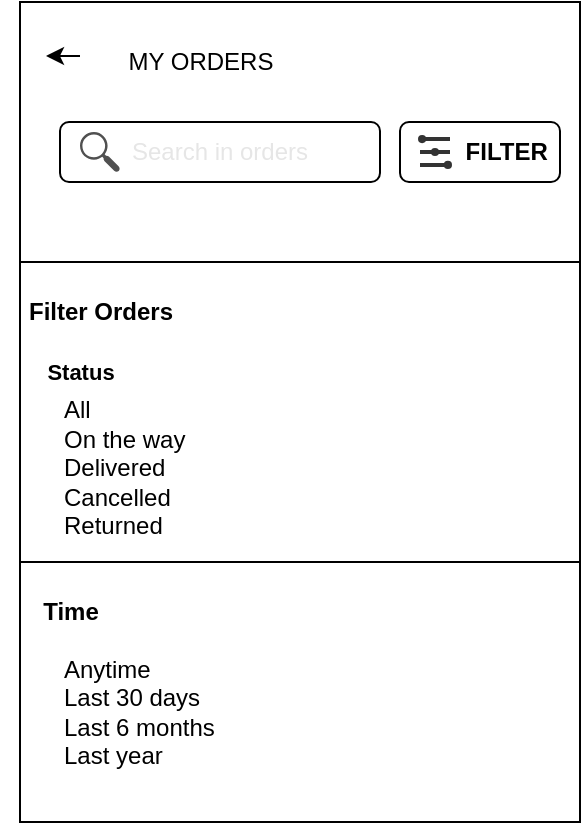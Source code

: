 <mxfile version="28.1.0">
  <diagram name="Page-1" id="N0O9LKKhOwfbg1PPqN3X">
    <mxGraphModel dx="872" dy="534" grid="1" gridSize="10" guides="1" tooltips="1" connect="1" arrows="1" fold="1" page="1" pageScale="1" pageWidth="850" pageHeight="1100" math="0" shadow="0">
      <root>
        <mxCell id="0" />
        <mxCell id="1" parent="0" />
        <mxCell id="b-gsqjJBK6DLzQkzl94g-2" value="" style="rounded=0;whiteSpace=wrap;html=1;direction=south;" vertex="1" parent="1">
          <mxGeometry x="180" y="90" width="280" height="400" as="geometry" />
        </mxCell>
        <mxCell id="b-gsqjJBK6DLzQkzl94g-5" value="" style="endArrow=classic;html=1;rounded=0;" edge="1" parent="1">
          <mxGeometry width="50" height="50" relative="1" as="geometry">
            <mxPoint x="210" y="117" as="sourcePoint" />
            <mxPoint x="193" y="117" as="targetPoint" />
          </mxGeometry>
        </mxCell>
        <mxCell id="b-gsqjJBK6DLzQkzl94g-6" value="MY ORDERS" style="text;html=1;align=center;verticalAlign=middle;resizable=0;points=[];autosize=1;strokeColor=none;fillColor=none;" vertex="1" parent="1">
          <mxGeometry x="220" y="105" width="100" height="30" as="geometry" />
        </mxCell>
        <mxCell id="b-gsqjJBK6DLzQkzl94g-7" value="&lt;div style=&quot;text-align: justify;&quot;&gt;&lt;span style=&quot;background-color: transparent;&quot;&gt;&lt;font style=&quot;color: light-dark(rgb(230, 230, 230), rgb(255, 255, 255));&quot;&gt;Search in orders&lt;/font&gt;&lt;/span&gt;&lt;/div&gt;" style="rounded=1;whiteSpace=wrap;html=1;align=center;" vertex="1" parent="1">
          <mxGeometry x="200" y="150" width="160" height="30" as="geometry" />
        </mxCell>
        <mxCell id="b-gsqjJBK6DLzQkzl94g-9" value="" style="sketch=0;pointerEvents=1;shadow=0;dashed=0;html=1;strokeColor=none;fillColor=#505050;labelPosition=center;verticalLabelPosition=bottom;verticalAlign=top;outlineConnect=0;align=center;shape=mxgraph.office.concepts.search;direction=north;" vertex="1" parent="1">
          <mxGeometry x="210" y="155" width="20" height="20" as="geometry" />
        </mxCell>
        <mxCell id="b-gsqjJBK6DLzQkzl94g-16" value="&lt;b&gt;&lt;span style=&quot;white-space: pre;&quot;&gt;&#x9;&lt;/span&gt;FILTER&lt;/b&gt;" style="rounded=1;whiteSpace=wrap;html=1;" vertex="1" parent="1">
          <mxGeometry x="370" y="150" width="80" height="30" as="geometry" />
        </mxCell>
        <mxCell id="b-gsqjJBK6DLzQkzl94g-17" value="" style="html=1;verticalLabelPosition=bottom;align=center;labelBackgroundColor=#ffffff;verticalAlign=top;strokeWidth=2;strokeColor=#333333;shadow=0;dashed=0;shape=mxgraph.ios7.icons.volume;pointerEvents=1;direction=south;" vertex="1" parent="1">
          <mxGeometry x="380" y="157.5" width="15" height="15" as="geometry" />
        </mxCell>
        <mxCell id="b-gsqjJBK6DLzQkzl94g-18" value="" style="verticalLabelPosition=bottom;verticalAlign=top;html=1;shape=mxgraph.basic.rect;fillColor2=none;strokeWidth=1;size=20;indent=5;" vertex="1" parent="1">
          <mxGeometry x="180" y="220" width="280" height="280" as="geometry" />
        </mxCell>
        <mxCell id="b-gsqjJBK6DLzQkzl94g-19" value="" style="endArrow=none;html=1;rounded=0;" edge="1" parent="1">
          <mxGeometry width="50" height="50" relative="1" as="geometry">
            <mxPoint x="180" y="370" as="sourcePoint" />
            <mxPoint x="460" y="370" as="targetPoint" />
          </mxGeometry>
        </mxCell>
        <mxCell id="b-gsqjJBK6DLzQkzl94g-20" value="&lt;b&gt;Filter Orders&lt;/b&gt;" style="text;html=1;align=center;verticalAlign=middle;resizable=0;points=[];autosize=1;strokeColor=none;fillColor=none;" vertex="1" parent="1">
          <mxGeometry x="170" y="230" width="100" height="30" as="geometry" />
        </mxCell>
        <mxCell id="b-gsqjJBK6DLzQkzl94g-21" value="&lt;b&gt;Time&lt;/b&gt;" style="text;html=1;align=center;verticalAlign=middle;resizable=0;points=[];autosize=1;strokeColor=none;fillColor=none;" vertex="1" parent="1">
          <mxGeometry x="180" y="380" width="50" height="30" as="geometry" />
        </mxCell>
        <mxCell id="b-gsqjJBK6DLzQkzl94g-22" value="&lt;b&gt;Status&lt;/b&gt;" style="text;html=1;align=center;verticalAlign=middle;resizable=0;points=[];autosize=1;strokeColor=none;fillColor=none;fontSize=11;" vertex="1" parent="1">
          <mxGeometry x="180" y="260" width="60" height="30" as="geometry" />
        </mxCell>
        <mxCell id="b-gsqjJBK6DLzQkzl94g-23" value="All&lt;div&gt;On the way&lt;/div&gt;&lt;div&gt;Delivered&lt;/div&gt;&lt;div&gt;Cancelled&lt;/div&gt;&lt;div&gt;Returned&lt;/div&gt;&lt;div&gt;&lt;br&gt;&lt;/div&gt;" style="text;html=1;align=left;verticalAlign=middle;resizable=0;points=[];autosize=1;strokeColor=none;fillColor=none;" vertex="1" parent="1">
          <mxGeometry x="200" y="280" width="80" height="100" as="geometry" />
        </mxCell>
        <mxCell id="b-gsqjJBK6DLzQkzl94g-24" value="Anytime&lt;div&gt;Last 30 days&lt;/div&gt;&lt;div&gt;Last 6 months&lt;/div&gt;&lt;div&gt;Last year&lt;/div&gt;" style="text;html=1;align=left;verticalAlign=middle;resizable=0;points=[];autosize=1;strokeColor=none;fillColor=none;" vertex="1" parent="1">
          <mxGeometry x="200" y="410" width="100" height="70" as="geometry" />
        </mxCell>
      </root>
    </mxGraphModel>
  </diagram>
</mxfile>
